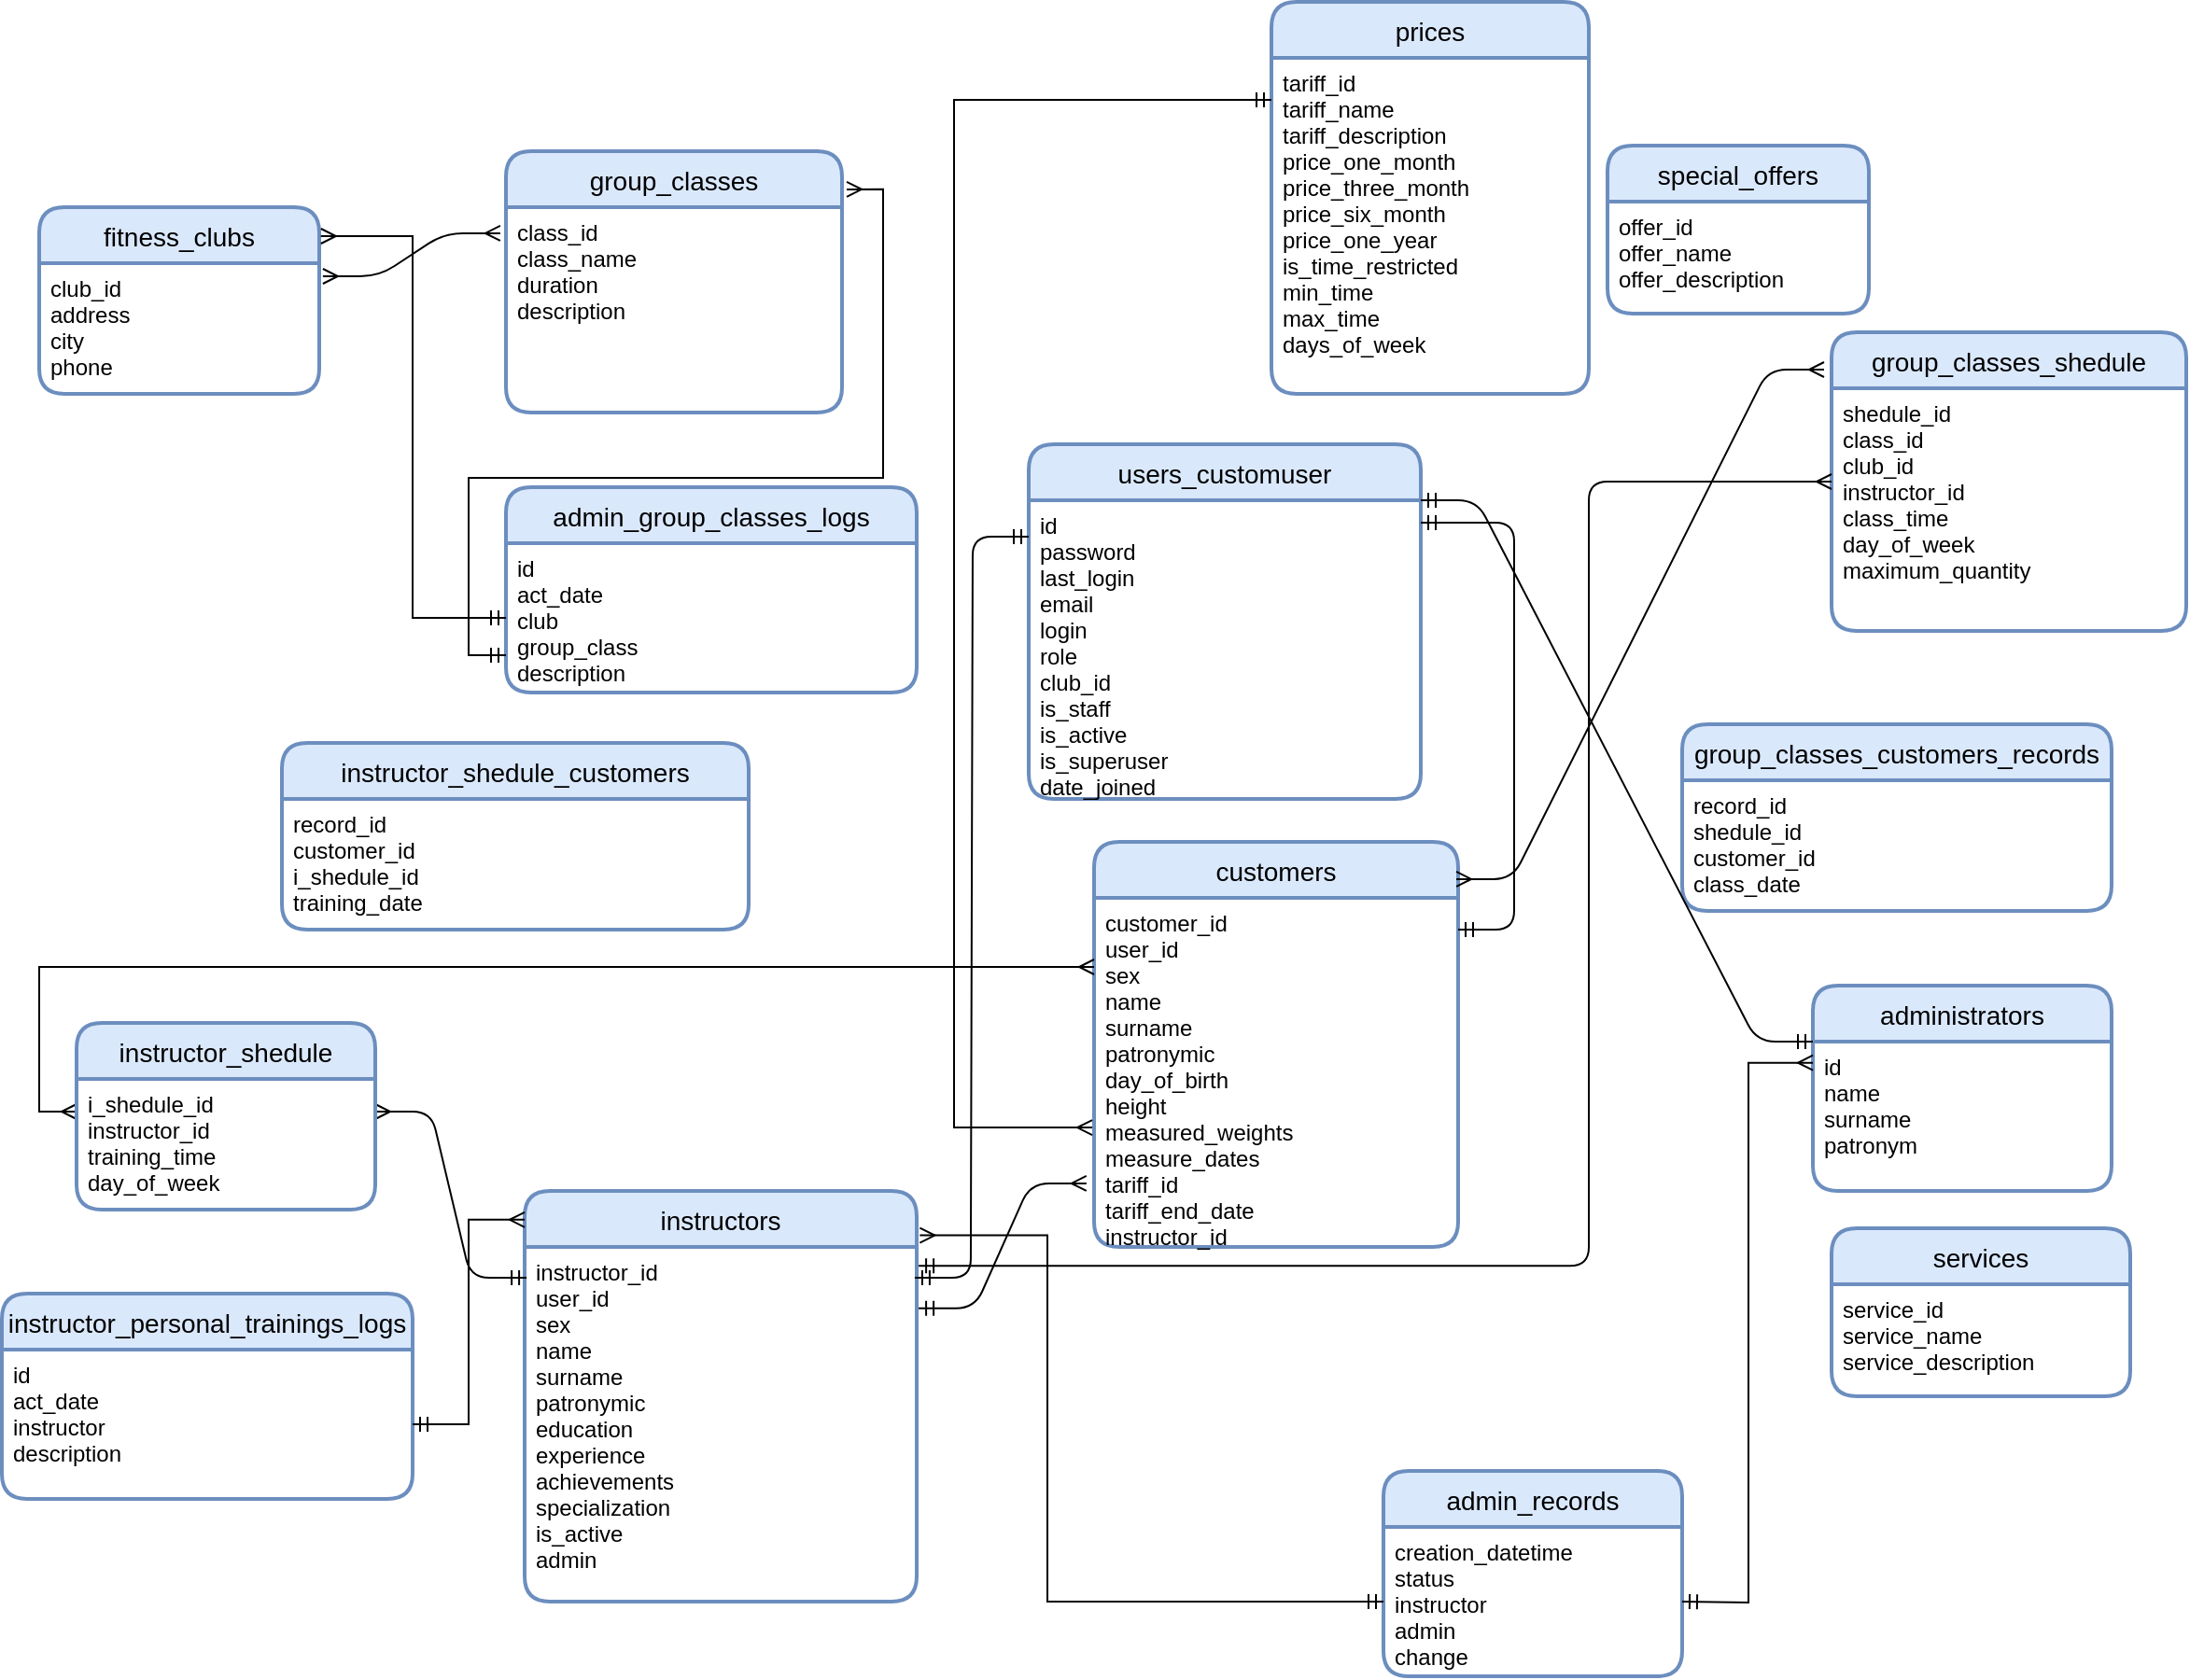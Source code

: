 <mxfile version="14.7.6" type="device"><diagram id="KnxbvycGY2qdrMYdo_hH" name="Page-1"><mxGraphModel dx="4030" dy="1612" grid="1" gridSize="10" guides="1" tooltips="1" connect="1" arrows="1" fold="1" page="1" pageScale="1" pageWidth="850" pageHeight="1100" math="0" shadow="0"><root><mxCell id="0"/><mxCell id="1" parent="0"/><mxCell id="GJQrRnhGaMYOOyCa5IkW-1" value="customers" style="swimlane;childLayout=stackLayout;horizontal=1;startSize=30;horizontalStack=0;rounded=1;fontSize=14;fontStyle=0;strokeWidth=2;resizeParent=0;resizeLast=1;shadow=0;dashed=0;align=center;fillColor=#dae8fc;strokeColor=#6c8ebf;" parent="1" vertex="1"><mxGeometry x="515" y="533" width="195" height="217" as="geometry"/></mxCell><mxCell id="GJQrRnhGaMYOOyCa5IkW-2" value="customer_id&#10;user_id&#10;sex&#10;name&#10;surname&#10;patronymic&#10;day_of_birth&#10;height&#10;measured_weights&#10;measure_dates&#10;tariff_id&#10;tariff_end_date&#10;instructor_id&#10;&#10;" style="align=left;strokeColor=none;fillColor=none;spacingLeft=4;fontSize=12;verticalAlign=top;resizable=0;rotatable=0;part=1;" parent="GJQrRnhGaMYOOyCa5IkW-1" vertex="1"><mxGeometry y="30" width="195" height="187" as="geometry"/></mxCell><mxCell id="GJQrRnhGaMYOOyCa5IkW-3" value="users_customuser" style="swimlane;childLayout=stackLayout;horizontal=1;startSize=30;horizontalStack=0;rounded=1;fontSize=14;fontStyle=0;strokeWidth=2;resizeParent=0;resizeLast=1;shadow=0;dashed=0;align=center;fillColor=#dae8fc;strokeColor=#6c8ebf;" parent="1" vertex="1"><mxGeometry x="480" y="320" width="210" height="190" as="geometry"/></mxCell><mxCell id="GJQrRnhGaMYOOyCa5IkW-4" value="id&#10;password&#10;last_login&#10;email&#10;login&#10;role&#10;club_id&#10;is_staff&#10;is_active&#10;is_superuser&#10;date_joined&#10;&#10;&#10;" style="align=left;strokeColor=none;fillColor=none;spacingLeft=4;fontSize=12;verticalAlign=top;resizable=0;rotatable=0;part=1;" parent="GJQrRnhGaMYOOyCa5IkW-3" vertex="1"><mxGeometry y="30" width="210" height="160" as="geometry"/></mxCell><mxCell id="GJQrRnhGaMYOOyCa5IkW-6" value="fitness_clubs" style="swimlane;childLayout=stackLayout;horizontal=1;startSize=30;horizontalStack=0;rounded=1;fontSize=14;fontStyle=0;strokeWidth=2;resizeParent=0;resizeLast=1;shadow=0;dashed=0;align=center;fillColor=#dae8fc;strokeColor=#6c8ebf;" parent="1" vertex="1"><mxGeometry x="-50" y="193" width="150" height="100" as="geometry"/></mxCell><mxCell id="GJQrRnhGaMYOOyCa5IkW-7" value="club_id&#10;address&#10;city&#10;phone&#10;" style="align=left;strokeColor=none;fillColor=none;spacingLeft=4;fontSize=12;verticalAlign=top;resizable=0;rotatable=0;part=1;" parent="GJQrRnhGaMYOOyCa5IkW-6" vertex="1"><mxGeometry y="30" width="150" height="70" as="geometry"/></mxCell><mxCell id="GJQrRnhGaMYOOyCa5IkW-10" value="prices" style="swimlane;childLayout=stackLayout;horizontal=1;startSize=30;horizontalStack=0;rounded=1;fontSize=14;fontStyle=0;strokeWidth=2;resizeParent=0;resizeLast=1;shadow=0;dashed=0;align=center;fillColor=#dae8fc;strokeColor=#6c8ebf;" parent="1" vertex="1"><mxGeometry x="610" y="83" width="170" height="210" as="geometry"/></mxCell><mxCell id="GJQrRnhGaMYOOyCa5IkW-11" value="tariff_id&#10;tariff_name&#10;tariff_description&#10;price_one_month&#10;price_three_month&#10;price_six_month&#10;price_one_year&#10;is_time_restricted&#10;min_time&#10;max_time&#10;days_of_week&#10;" style="align=left;strokeColor=none;fillColor=none;spacingLeft=4;fontSize=12;verticalAlign=top;resizable=0;rotatable=0;part=1;" parent="GJQrRnhGaMYOOyCa5IkW-10" vertex="1"><mxGeometry y="30" width="170" height="180" as="geometry"/></mxCell><mxCell id="GJQrRnhGaMYOOyCa5IkW-12" value="special_offers" style="swimlane;childLayout=stackLayout;horizontal=1;startSize=30;horizontalStack=0;rounded=1;fontSize=14;fontStyle=0;strokeWidth=2;resizeParent=0;resizeLast=1;shadow=0;dashed=0;align=center;fillColor=#dae8fc;strokeColor=#6c8ebf;" parent="1" vertex="1"><mxGeometry x="790" y="160" width="140" height="90" as="geometry"/></mxCell><mxCell id="GJQrRnhGaMYOOyCa5IkW-13" value="offer_id&#10;offer_name&#10;offer_description" style="align=left;strokeColor=none;fillColor=none;spacingLeft=4;fontSize=12;verticalAlign=top;resizable=0;rotatable=0;part=1;" parent="GJQrRnhGaMYOOyCa5IkW-12" vertex="1"><mxGeometry y="30" width="140" height="60" as="geometry"/></mxCell><mxCell id="GJQrRnhGaMYOOyCa5IkW-14" value="services" style="swimlane;childLayout=stackLayout;horizontal=1;startSize=30;horizontalStack=0;rounded=1;fontSize=14;fontStyle=0;strokeWidth=2;resizeParent=0;resizeLast=1;shadow=0;dashed=0;align=center;fillColor=#dae8fc;strokeColor=#6c8ebf;" parent="1" vertex="1"><mxGeometry x="910" y="740" width="160" height="90" as="geometry"/></mxCell><mxCell id="GJQrRnhGaMYOOyCa5IkW-15" value="service_id&#10;service_name&#10;service_description&#10;&#10;" style="align=left;strokeColor=none;fillColor=none;spacingLeft=4;fontSize=12;verticalAlign=top;resizable=0;rotatable=0;part=1;" parent="GJQrRnhGaMYOOyCa5IkW-14" vertex="1"><mxGeometry y="30" width="160" height="60" as="geometry"/></mxCell><mxCell id="GJQrRnhGaMYOOyCa5IkW-16" value="instructors" style="swimlane;childLayout=stackLayout;horizontal=1;startSize=30;horizontalStack=0;rounded=1;fontSize=14;fontStyle=0;strokeWidth=2;resizeParent=0;resizeLast=1;shadow=0;dashed=0;align=center;fillColor=#dae8fc;strokeColor=#6c8ebf;" parent="1" vertex="1"><mxGeometry x="210" y="720" width="210" height="220" as="geometry"/></mxCell><mxCell id="GJQrRnhGaMYOOyCa5IkW-17" value="instructor_id&#10;user_id&#10;sex&#10;name&#10;surname&#10;patronymic&#10;education&#10;experience&#10;achievements&#10;specialization&#10;is_active&#10;admin" style="align=left;strokeColor=none;fillColor=none;spacingLeft=4;fontSize=12;verticalAlign=top;resizable=0;rotatable=0;part=1;" parent="GJQrRnhGaMYOOyCa5IkW-16" vertex="1"><mxGeometry y="30" width="210" height="190" as="geometry"/></mxCell><mxCell id="GJQrRnhGaMYOOyCa5IkW-18" value="group_classes" style="swimlane;childLayout=stackLayout;horizontal=1;startSize=30;horizontalStack=0;rounded=1;fontSize=14;fontStyle=0;strokeWidth=2;resizeParent=0;resizeLast=1;shadow=0;dashed=0;align=center;fillColor=#dae8fc;strokeColor=#6c8ebf;" parent="1" vertex="1"><mxGeometry x="200" y="163" width="180" height="140" as="geometry"/></mxCell><mxCell id="GJQrRnhGaMYOOyCa5IkW-19" value="class_id&#10;class_name&#10;duration&#10;description&#10;" style="align=left;strokeColor=none;fillColor=none;spacingLeft=4;fontSize=12;verticalAlign=top;resizable=0;rotatable=0;part=1;" parent="GJQrRnhGaMYOOyCa5IkW-18" vertex="1"><mxGeometry y="30" width="180" height="110" as="geometry"/></mxCell><mxCell id="GJQrRnhGaMYOOyCa5IkW-22" value="" style="edgeStyle=entityRelationEdgeStyle;fontSize=12;html=1;endArrow=ERmandOne;startArrow=ERmandOne;entryX=0;entryY=0.122;entryDx=0;entryDy=0;entryPerimeter=0;exitX=0.995;exitY=0.087;exitDx=0;exitDy=0;exitPerimeter=0;" parent="1" source="GJQrRnhGaMYOOyCa5IkW-17" target="GJQrRnhGaMYOOyCa5IkW-4" edge="1"><mxGeometry width="100" height="100" relative="1" as="geometry"><mxPoint x="490" y="720" as="sourcePoint"/><mxPoint x="590" y="620" as="targetPoint"/></mxGeometry></mxCell><mxCell id="GJQrRnhGaMYOOyCa5IkW-23" value="group_classes_shedule" style="swimlane;childLayout=stackLayout;horizontal=1;startSize=30;horizontalStack=0;rounded=1;fontSize=14;fontStyle=0;strokeWidth=2;resizeParent=0;resizeLast=1;shadow=0;dashed=0;align=center;fillColor=#dae8fc;strokeColor=#6c8ebf;" parent="1" vertex="1"><mxGeometry x="910" y="260" width="190" height="160" as="geometry"/></mxCell><mxCell id="GJQrRnhGaMYOOyCa5IkW-24" value="shedule_id&#10;class_id&#10;club_id&#10;instructor_id&#10;class_time&#10;day_of_week&#10;maximum_quantity" style="align=left;strokeColor=none;fillColor=none;spacingLeft=4;fontSize=12;verticalAlign=top;resizable=0;rotatable=0;part=1;" parent="GJQrRnhGaMYOOyCa5IkW-23" vertex="1"><mxGeometry y="30" width="190" height="130" as="geometry"/></mxCell><mxCell id="GJQrRnhGaMYOOyCa5IkW-25" value="" style="edgeStyle=entityRelationEdgeStyle;fontSize=12;html=1;endArrow=ERmany;startArrow=ERmany;entryX=-0.017;entryY=0.127;entryDx=0;entryDy=0;entryPerimeter=0;exitX=1.013;exitY=0.1;exitDx=0;exitDy=0;exitPerimeter=0;startFill=0;endFill=0;" parent="1" source="GJQrRnhGaMYOOyCa5IkW-7" target="GJQrRnhGaMYOOyCa5IkW-19" edge="1"><mxGeometry width="100" height="100" relative="1" as="geometry"><mxPoint x="720" y="453" as="sourcePoint"/><mxPoint x="820" y="353" as="targetPoint"/></mxGeometry></mxCell><mxCell id="GJQrRnhGaMYOOyCa5IkW-26" value="" style="edgeStyle=entityRelationEdgeStyle;fontSize=12;html=1;endArrow=ERmandOne;startArrow=ERmandOne;entryX=1;entryY=0.075;entryDx=0;entryDy=0;entryPerimeter=0;" parent="1" target="GJQrRnhGaMYOOyCa5IkW-4" edge="1"><mxGeometry width="100" height="100" relative="1" as="geometry"><mxPoint x="710" y="580" as="sourcePoint"/><mxPoint x="810" y="490" as="targetPoint"/></mxGeometry></mxCell><mxCell id="GJQrRnhGaMYOOyCa5IkW-34" value="" style="edgeStyle=entityRelationEdgeStyle;fontSize=12;html=1;endArrow=ERmandOne;startArrow=ERmany;entryX=0.005;entryY=0.087;entryDx=0;entryDy=0;entryPerimeter=0;startFill=0;endFill=0;exitX=1;exitY=0.25;exitDx=0;exitDy=0;" parent="1" source="3gyU_cfIDMEURYW7xgLe-2" target="GJQrRnhGaMYOOyCa5IkW-17" edge="1"><mxGeometry width="100" height="100" relative="1" as="geometry"><mxPoint x="150.96" y="778" as="sourcePoint"/><mxPoint x="440" y="800" as="targetPoint"/></mxGeometry></mxCell><mxCell id="GJQrRnhGaMYOOyCa5IkW-35" value="instructor_shedule_customers" style="swimlane;childLayout=stackLayout;horizontal=1;startSize=30;horizontalStack=0;rounded=1;fontSize=14;fontStyle=0;strokeWidth=2;resizeParent=0;resizeLast=1;shadow=0;dashed=0;align=center;fillColor=#dae8fc;strokeColor=#6c8ebf;" parent="1" vertex="1"><mxGeometry x="80" y="480" width="250" height="100" as="geometry"/></mxCell><mxCell id="GJQrRnhGaMYOOyCa5IkW-36" value="record_id&#10;customer_id&#10;i_shedule_id&#10;training_date&#10;" style="align=left;strokeColor=none;fillColor=none;spacingLeft=4;fontSize=12;verticalAlign=top;resizable=0;rotatable=0;part=1;" parent="GJQrRnhGaMYOOyCa5IkW-35" vertex="1"><mxGeometry y="30" width="250" height="70" as="geometry"/></mxCell><mxCell id="GJQrRnhGaMYOOyCa5IkW-37" style="edgeStyle=orthogonalEdgeStyle;rounded=0;orthogonalLoop=1;jettySize=auto;html=1;startArrow=ERmany;startFill=0;endArrow=ERmany;endFill=0;exitX=0;exitY=0.25;exitDx=0;exitDy=0;" parent="1" target="GJQrRnhGaMYOOyCa5IkW-1" edge="1" source="3gyU_cfIDMEURYW7xgLe-2"><mxGeometry relative="1" as="geometry"><mxPoint x="-12" y="783" as="sourcePoint"/><mxPoint x="120" y="600" as="targetPoint"/><Array as="points"><mxPoint x="-50" y="678"/><mxPoint x="-50" y="600"/></Array></mxGeometry></mxCell><mxCell id="ymxC1H0lGJP1fav1LMBq-1" value="group_classes_customers_records" style="swimlane;childLayout=stackLayout;horizontal=1;startSize=30;horizontalStack=0;rounded=1;fontSize=14;fontStyle=0;strokeWidth=2;resizeParent=0;resizeLast=1;shadow=0;dashed=0;align=center;fillColor=#dae8fc;strokeColor=#6c8ebf;" parent="1" vertex="1"><mxGeometry x="830" y="470" width="230" height="100" as="geometry"/></mxCell><mxCell id="ymxC1H0lGJP1fav1LMBq-2" value="record_id&#10;shedule_id&#10;customer_id&#10;class_date" style="align=left;strokeColor=none;fillColor=none;spacingLeft=4;fontSize=12;verticalAlign=top;resizable=0;rotatable=0;part=1;" parent="ymxC1H0lGJP1fav1LMBq-1" vertex="1"><mxGeometry y="30" width="230" height="70" as="geometry"/></mxCell><mxCell id="ymxC1H0lGJP1fav1LMBq-6" value="" style="edgeStyle=entityRelationEdgeStyle;fontSize=12;html=1;endArrow=ERmany;startArrow=ERmany;exitX=0.995;exitY=0.092;exitDx=0;exitDy=0;exitPerimeter=0;" parent="1" edge="1" source="GJQrRnhGaMYOOyCa5IkW-1"><mxGeometry width="100" height="100" relative="1" as="geometry"><mxPoint x="710" y="590" as="sourcePoint"/><mxPoint x="906" y="280" as="targetPoint"/></mxGeometry></mxCell><mxCell id="ymxC1H0lGJP1fav1LMBq-7" style="edgeStyle=elbowEdgeStyle;rounded=0;orthogonalLoop=1;jettySize=auto;html=1;exitX=0.75;exitY=0;exitDx=0;exitDy=0;startArrow=ERmany;startFill=0;endArrow=ERmany;endFill=0;" parent="1" source="ymxC1H0lGJP1fav1LMBq-1" target="ymxC1H0lGJP1fav1LMBq-1" edge="1"><mxGeometry relative="1" as="geometry"/></mxCell><mxCell id="ymxC1H0lGJP1fav1LMBq-8" value="" style="edgeStyle=elbowEdgeStyle;fontSize=12;html=1;endArrow=ERmany;startArrow=ERmandOne;entryX=0;entryY=0.5;entryDx=0;entryDy=0;startFill=0;exitX=1.005;exitY=0.053;exitDx=0;exitDy=0;exitPerimeter=0;" parent="1" source="GJQrRnhGaMYOOyCa5IkW-17" target="GJQrRnhGaMYOOyCa5IkW-23" edge="1"><mxGeometry width="100" height="100" relative="1" as="geometry"><mxPoint x="420" y="753" as="sourcePoint"/><mxPoint x="810" y="753" as="targetPoint"/><Array as="points"><mxPoint x="780" y="530"/></Array></mxGeometry></mxCell><mxCell id="ymxC1H0lGJP1fav1LMBq-13" style="edgeStyle=elbowEdgeStyle;rounded=0;orthogonalLoop=1;jettySize=auto;html=1;exitX=-0.005;exitY=0.658;exitDx=0;exitDy=0;entryX=0;entryY=0.25;entryDx=0;entryDy=0;startArrow=ERmany;startFill=0;endArrow=ERmandOne;endFill=0;elbow=vertical;jumpStyle=none;exitPerimeter=0;" parent="1" source="GJQrRnhGaMYOOyCa5IkW-2" target="GJQrRnhGaMYOOyCa5IkW-10" edge="1"><mxGeometry relative="1" as="geometry"><Array as="points"><mxPoint x="440" y="390"/><mxPoint x="390" y="390"/></Array></mxGeometry></mxCell><mxCell id="ymxC1H0lGJP1fav1LMBq-14" value="" style="edgeStyle=entityRelationEdgeStyle;fontSize=12;html=1;endArrow=ERmany;startArrow=ERmandOne;entryX=-0.021;entryY=0.818;entryDx=0;entryDy=0;entryPerimeter=0;exitX=1.005;exitY=0.173;exitDx=0;exitDy=0;exitPerimeter=0;endFill=0;" parent="1" source="GJQrRnhGaMYOOyCa5IkW-17" target="GJQrRnhGaMYOOyCa5IkW-2" edge="1"><mxGeometry width="100" height="100" relative="1" as="geometry"><mxPoint x="436.09" y="771.85" as="sourcePoint"/><mxPoint x="500" y="423.42" as="targetPoint"/></mxGeometry></mxCell><mxCell id="3gyU_cfIDMEURYW7xgLe-1" value="instructor_shedule" style="swimlane;childLayout=stackLayout;horizontal=1;startSize=30;horizontalStack=0;rounded=1;fontSize=14;fontStyle=0;strokeWidth=2;resizeParent=0;resizeLast=1;shadow=0;dashed=0;align=center;fillColor=#dae8fc;strokeColor=#6c8ebf;" parent="1" vertex="1"><mxGeometry x="-30" y="630" width="160" height="100" as="geometry"/></mxCell><mxCell id="3gyU_cfIDMEURYW7xgLe-2" value="i_shedule_id&#10;instructor_id&#10;training_time&#10;day_of_week" style="align=left;strokeColor=none;fillColor=none;spacingLeft=4;fontSize=12;verticalAlign=top;resizable=0;rotatable=0;part=1;" parent="3gyU_cfIDMEURYW7xgLe-1" vertex="1"><mxGeometry y="30" width="160" height="70" as="geometry"/></mxCell><mxCell id="AINf6Gp8Vca9U57VRVEr-1" value="administrators" style="swimlane;childLayout=stackLayout;horizontal=1;startSize=30;horizontalStack=0;rounded=1;fontSize=14;fontStyle=0;strokeWidth=2;resizeParent=0;resizeLast=1;shadow=0;dashed=0;align=center;fillColor=#dae8fc;strokeColor=#6c8ebf;" vertex="1" parent="1"><mxGeometry x="900" y="610" width="160" height="110" as="geometry"/></mxCell><mxCell id="AINf6Gp8Vca9U57VRVEr-2" value="id&#10;name&#10;surname&#10;patronym&#10;&#10;&#10;" style="align=left;strokeColor=none;fillColor=none;spacingLeft=4;fontSize=12;verticalAlign=top;resizable=0;rotatable=0;part=1;" vertex="1" parent="AINf6Gp8Vca9U57VRVEr-1"><mxGeometry y="30" width="160" height="80" as="geometry"/></mxCell><mxCell id="AINf6Gp8Vca9U57VRVEr-3" value="admin_records" style="swimlane;childLayout=stackLayout;horizontal=1;startSize=30;horizontalStack=0;rounded=1;fontSize=14;fontStyle=0;strokeWidth=2;resizeParent=0;resizeLast=1;shadow=0;dashed=0;align=center;fillColor=#dae8fc;strokeColor=#6c8ebf;" vertex="1" parent="1"><mxGeometry x="670" y="870" width="160" height="110" as="geometry"/></mxCell><mxCell id="AINf6Gp8Vca9U57VRVEr-4" value="creation_datetime&#10;status&#10;instructor&#10;admin&#10;change" style="align=left;strokeColor=none;fillColor=none;spacingLeft=4;fontSize=12;verticalAlign=top;resizable=0;rotatable=0;part=1;" vertex="1" parent="AINf6Gp8Vca9U57VRVEr-3"><mxGeometry y="30" width="160" height="80" as="geometry"/></mxCell><mxCell id="AINf6Gp8Vca9U57VRVEr-5" style="edgeStyle=orthogonalEdgeStyle;rounded=0;orthogonalLoop=1;jettySize=auto;html=1;entryX=0;entryY=0.142;entryDx=0;entryDy=0;entryPerimeter=0;endArrow=ERmany;endFill=0;startArrow=ERmandOne;startFill=0;" edge="1" parent="1" target="AINf6Gp8Vca9U57VRVEr-2"><mxGeometry relative="1" as="geometry"><mxPoint x="830" y="940" as="sourcePoint"/></mxGeometry></mxCell><mxCell id="AINf6Gp8Vca9U57VRVEr-6" style="edgeStyle=orthogonalEdgeStyle;rounded=0;orthogonalLoop=1;jettySize=auto;html=1;exitX=0;exitY=0.5;exitDx=0;exitDy=0;entryX=1.008;entryY=0.108;entryDx=0;entryDy=0;entryPerimeter=0;startArrow=ERmandOne;startFill=0;endArrow=ERmany;endFill=0;" edge="1" parent="1" source="AINf6Gp8Vca9U57VRVEr-4" target="GJQrRnhGaMYOOyCa5IkW-16"><mxGeometry relative="1" as="geometry"><Array as="points"><mxPoint x="490" y="940"/><mxPoint x="490" y="744"/></Array></mxGeometry></mxCell><mxCell id="AINf6Gp8Vca9U57VRVEr-7" value="instructor_personal_trainings_logs" style="swimlane;childLayout=stackLayout;horizontal=1;startSize=30;horizontalStack=0;rounded=1;fontSize=14;fontStyle=0;strokeWidth=2;resizeParent=0;resizeLast=1;shadow=0;dashed=0;align=center;fillColor=#dae8fc;strokeColor=#6c8ebf;" vertex="1" parent="1"><mxGeometry x="-70" y="775" width="220" height="110" as="geometry"/></mxCell><mxCell id="AINf6Gp8Vca9U57VRVEr-8" value="id&#10;act_date&#10;instructor&#10;description" style="align=left;strokeColor=none;fillColor=none;spacingLeft=4;fontSize=12;verticalAlign=top;resizable=0;rotatable=0;part=1;" vertex="1" parent="AINf6Gp8Vca9U57VRVEr-7"><mxGeometry y="30" width="220" height="80" as="geometry"/></mxCell><mxCell id="AINf6Gp8Vca9U57VRVEr-9" style="edgeStyle=orthogonalEdgeStyle;rounded=0;orthogonalLoop=1;jettySize=auto;html=1;exitX=1;exitY=0.5;exitDx=0;exitDy=0;entryX=0;entryY=0.07;entryDx=0;entryDy=0;entryPerimeter=0;startArrow=ERmandOne;startFill=0;endArrow=ERmany;endFill=0;" edge="1" parent="1" source="AINf6Gp8Vca9U57VRVEr-8" target="GJQrRnhGaMYOOyCa5IkW-16"><mxGeometry relative="1" as="geometry"/></mxCell><mxCell id="AINf6Gp8Vca9U57VRVEr-10" value="admin_group_classes_logs" style="swimlane;childLayout=stackLayout;horizontal=1;startSize=30;horizontalStack=0;rounded=1;fontSize=14;fontStyle=0;strokeWidth=2;resizeParent=0;resizeLast=1;shadow=0;dashed=0;align=center;fillColor=#dae8fc;strokeColor=#6c8ebf;" vertex="1" parent="1"><mxGeometry x="200" y="343" width="220" height="110" as="geometry"/></mxCell><mxCell id="AINf6Gp8Vca9U57VRVEr-11" value="id&#10;act_date&#10;club&#10;group_class&#10;description" style="align=left;strokeColor=none;fillColor=none;spacingLeft=4;fontSize=12;verticalAlign=top;resizable=0;rotatable=0;part=1;" vertex="1" parent="AINf6Gp8Vca9U57VRVEr-10"><mxGeometry y="30" width="220" height="80" as="geometry"/></mxCell><mxCell id="AINf6Gp8Vca9U57VRVEr-12" style="edgeStyle=orthogonalEdgeStyle;rounded=0;orthogonalLoop=1;jettySize=auto;html=1;exitX=0;exitY=0.5;exitDx=0;exitDy=0;entryX=1.006;entryY=0.155;entryDx=0;entryDy=0;entryPerimeter=0;startArrow=ERmandOne;startFill=0;endArrow=ERmany;endFill=0;" edge="1" parent="1" source="AINf6Gp8Vca9U57VRVEr-11" target="GJQrRnhGaMYOOyCa5IkW-6"><mxGeometry relative="1" as="geometry"/></mxCell><mxCell id="AINf6Gp8Vca9U57VRVEr-13" style="edgeStyle=orthogonalEdgeStyle;rounded=0;orthogonalLoop=1;jettySize=auto;html=1;exitX=0;exitY=0.75;exitDx=0;exitDy=0;entryX=1.014;entryY=0.146;entryDx=0;entryDy=0;entryPerimeter=0;startArrow=ERmandOne;startFill=0;endArrow=ERmany;endFill=0;" edge="1" parent="1" source="AINf6Gp8Vca9U57VRVEr-11" target="GJQrRnhGaMYOOyCa5IkW-18"><mxGeometry relative="1" as="geometry"><Array as="points"><mxPoint x="180" y="433"/><mxPoint x="180" y="338"/><mxPoint x="402" y="338"/><mxPoint x="402" y="183"/></Array></mxGeometry></mxCell><mxCell id="AINf6Gp8Vca9U57VRVEr-16" value="" style="edgeStyle=entityRelationEdgeStyle;fontSize=12;html=1;endArrow=ERmandOne;startArrow=ERmandOne;entryX=1;entryY=0;entryDx=0;entryDy=0;exitX=0;exitY=0;exitDx=0;exitDy=0;" edge="1" parent="1" source="AINf6Gp8Vca9U57VRVEr-2" target="GJQrRnhGaMYOOyCa5IkW-4"><mxGeometry width="100" height="100" relative="1" as="geometry"><mxPoint x="720" y="590" as="sourcePoint"/><mxPoint x="705.04" y="370.08" as="targetPoint"/></mxGeometry></mxCell></root></mxGraphModel></diagram></mxfile>